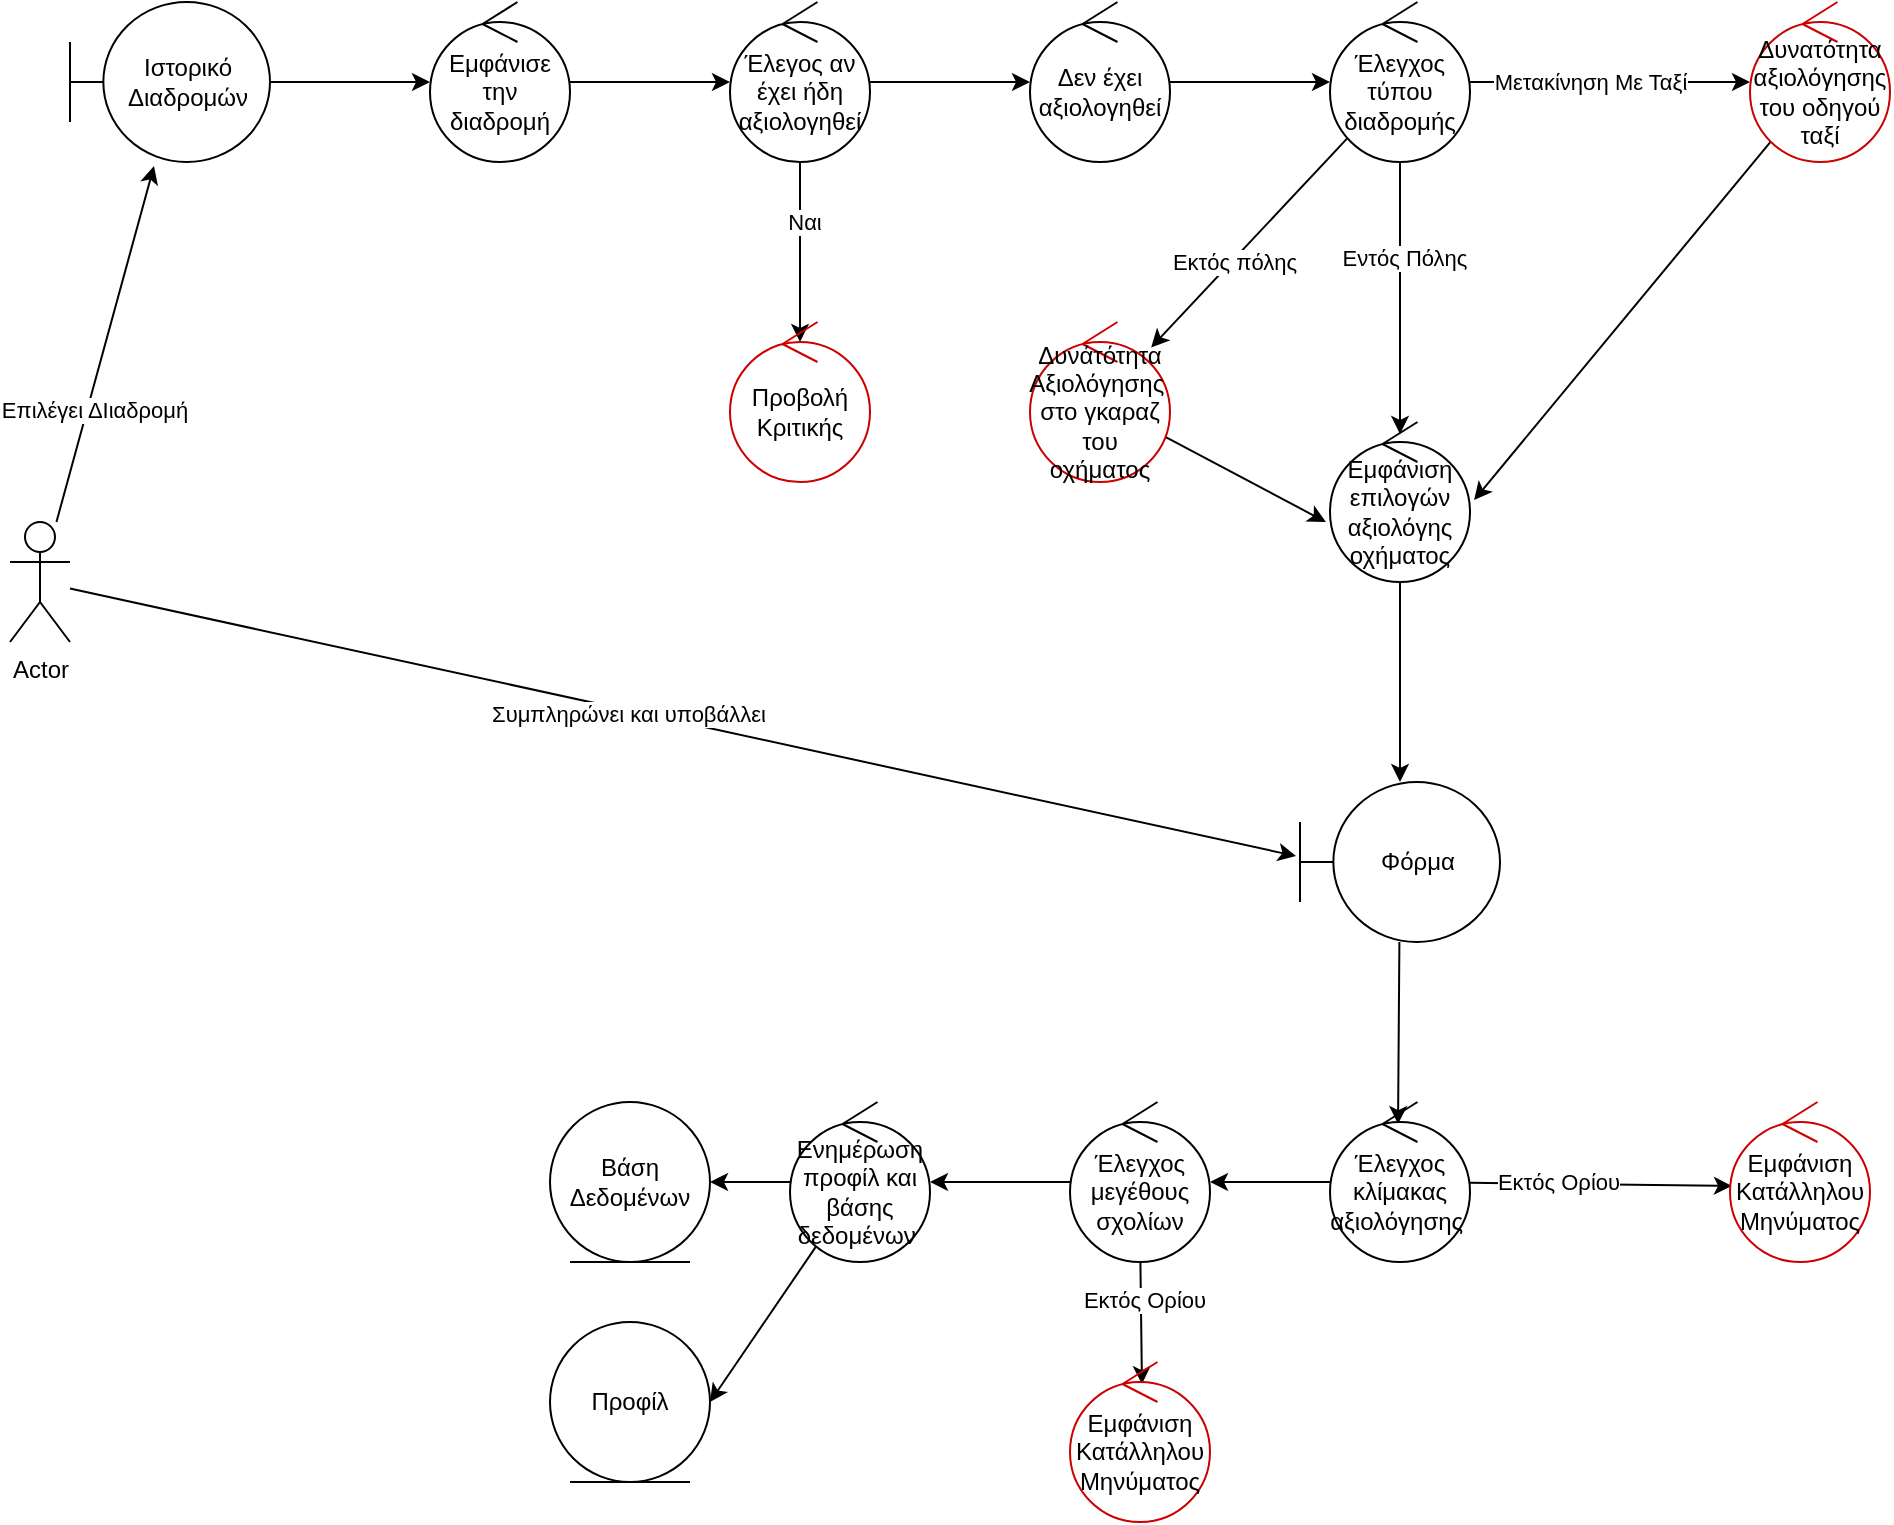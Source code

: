 <mxfile>
    <diagram id="tMwVYfzn25PWMmUZTQfm" name="Page-1">
        <mxGraphModel dx="1725" dy="1139" grid="1" gridSize="10" guides="1" tooltips="1" connect="1" arrows="1" fold="1" page="1" pageScale="1" pageWidth="850" pageHeight="1100" math="0" shadow="0">
            <root>
                <mxCell id="0"/>
                <mxCell id="1" parent="0"/>
                <mxCell id="17" style="edgeStyle=none;html=1;entryX=0.42;entryY=1.025;entryDx=0;entryDy=0;entryPerimeter=0;" edge="1" parent="1" source="2" target="10">
                    <mxGeometry relative="1" as="geometry"/>
                </mxCell>
                <mxCell id="18" value="Επιλέγει ΔΙιαδρομή" style="edgeLabel;html=1;align=center;verticalAlign=middle;resizable=0;points=[];" vertex="1" connectable="0" parent="17">
                    <mxGeometry x="-0.355" y="-3" relative="1" as="geometry">
                        <mxPoint as="offset"/>
                    </mxGeometry>
                </mxCell>
                <mxCell id="26" style="edgeStyle=none;html=1;entryX=-0.02;entryY=0.463;entryDx=0;entryDy=0;entryPerimeter=0;" edge="1" parent="1" source="2" target="24">
                    <mxGeometry relative="1" as="geometry"/>
                </mxCell>
                <mxCell id="27" value="Συμπληρώνει και υποβάλλει" style="edgeLabel;html=1;align=center;verticalAlign=middle;resizable=0;points=[];" vertex="1" connectable="0" parent="26">
                    <mxGeometry x="-0.088" y="-2" relative="1" as="geometry">
                        <mxPoint as="offset"/>
                    </mxGeometry>
                </mxCell>
                <mxCell id="2" value="Actor" style="shape=umlActor;verticalLabelPosition=bottom;verticalAlign=top;html=1;" vertex="1" parent="1">
                    <mxGeometry x="30" y="630" width="30" height="60" as="geometry"/>
                </mxCell>
                <mxCell id="5" value="" style="edgeStyle=none;html=1;" edge="1" parent="1" target="4">
                    <mxGeometry relative="1" as="geometry">
                        <mxPoint x="300" y="410" as="sourcePoint"/>
                    </mxGeometry>
                </mxCell>
                <mxCell id="7" value="" style="edgeStyle=none;html=1;" edge="1" parent="1" source="4" target="6">
                    <mxGeometry relative="1" as="geometry"/>
                </mxCell>
                <mxCell id="39" style="edgeStyle=none;html=1;" edge="1" parent="1" source="4">
                    <mxGeometry relative="1" as="geometry">
                        <mxPoint x="425" y="540" as="targetPoint"/>
                    </mxGeometry>
                </mxCell>
                <mxCell id="40" value="Ναι" style="edgeLabel;html=1;align=center;verticalAlign=middle;resizable=0;points=[];" vertex="1" connectable="0" parent="39">
                    <mxGeometry x="-0.333" y="2" relative="1" as="geometry">
                        <mxPoint as="offset"/>
                    </mxGeometry>
                </mxCell>
                <mxCell id="4" value="Έλεγος αν έχει ήδη αξιολογηθεί" style="ellipse;shape=umlControl;whiteSpace=wrap;html=1;" vertex="1" parent="1">
                    <mxGeometry x="390" y="370" width="70" height="80" as="geometry"/>
                </mxCell>
                <mxCell id="9" value="" style="edgeStyle=none;html=1;" edge="1" parent="1" source="6" target="8">
                    <mxGeometry relative="1" as="geometry"/>
                </mxCell>
                <mxCell id="6" value="Δεν έχει αξιολογηθεί" style="ellipse;shape=umlControl;whiteSpace=wrap;html=1;" vertex="1" parent="1">
                    <mxGeometry x="540" y="370" width="70" height="80" as="geometry"/>
                </mxCell>
                <mxCell id="14" value="" style="edgeStyle=none;html=1;entryX=0.5;entryY=0.075;entryDx=0;entryDy=0;entryPerimeter=0;" edge="1" parent="1" source="8" target="15">
                    <mxGeometry relative="1" as="geometry">
                        <mxPoint x="725" y="590" as="targetPoint"/>
                    </mxGeometry>
                </mxCell>
                <mxCell id="46" value="Εντός Πόλης" style="edgeLabel;html=1;align=center;verticalAlign=middle;resizable=0;points=[];" vertex="1" connectable="0" parent="14">
                    <mxGeometry x="-0.301" y="2" relative="1" as="geometry">
                        <mxPoint as="offset"/>
                    </mxGeometry>
                </mxCell>
                <mxCell id="43" style="edgeStyle=none;html=1;" edge="1" parent="1" source="8" target="42">
                    <mxGeometry relative="1" as="geometry"/>
                </mxCell>
                <mxCell id="45" value="Εκτός πόλης" style="edgeLabel;html=1;align=center;verticalAlign=middle;resizable=0;points=[];" vertex="1" connectable="0" parent="43">
                    <mxGeometry x="0.177" y="1" relative="1" as="geometry">
                        <mxPoint as="offset"/>
                    </mxGeometry>
                </mxCell>
                <mxCell id="48" style="edgeStyle=none;html=1;entryX=0;entryY=0.5;entryDx=0;entryDy=0;entryPerimeter=0;" edge="1" parent="1" source="8" target="47">
                    <mxGeometry relative="1" as="geometry"/>
                </mxCell>
                <mxCell id="49" value="Μετακίνηση Με Ταξί" style="edgeLabel;html=1;align=center;verticalAlign=middle;resizable=0;points=[];" vertex="1" connectable="0" parent="48">
                    <mxGeometry x="-0.3" relative="1" as="geometry">
                        <mxPoint x="11" as="offset"/>
                    </mxGeometry>
                </mxCell>
                <mxCell id="8" value="Έλεγχος τύπου διαδρομής" style="ellipse;shape=umlControl;whiteSpace=wrap;html=1;" vertex="1" parent="1">
                    <mxGeometry x="690" y="370" width="70" height="80" as="geometry"/>
                </mxCell>
                <mxCell id="23" value="" style="edgeStyle=none;html=1;" edge="1" parent="1" source="10" target="22">
                    <mxGeometry relative="1" as="geometry"/>
                </mxCell>
                <mxCell id="10" value="Ιστορικό Διαδρομών" style="shape=umlBoundary;whiteSpace=wrap;html=1;" vertex="1" parent="1">
                    <mxGeometry x="60" y="370" width="100" height="80" as="geometry"/>
                </mxCell>
                <mxCell id="28" value="" style="edgeStyle=none;html=1;" edge="1" parent="1" source="15" target="24">
                    <mxGeometry relative="1" as="geometry"/>
                </mxCell>
                <mxCell id="15" value="Εμφάνιση επιλογών αξιολόγης οχήματος" style="ellipse;shape=umlControl;whiteSpace=wrap;html=1;" vertex="1" parent="1">
                    <mxGeometry x="690" y="580" width="70" height="80" as="geometry"/>
                </mxCell>
                <mxCell id="22" value="Εμφάνισε την διαδρομή" style="ellipse;shape=umlControl;whiteSpace=wrap;html=1;" vertex="1" parent="1">
                    <mxGeometry x="240" y="370" width="70" height="80" as="geometry"/>
                </mxCell>
                <mxCell id="30" style="edgeStyle=none;html=1;entryX=0.486;entryY=0.138;entryDx=0;entryDy=0;entryPerimeter=0;" edge="1" parent="1" source="24" target="29">
                    <mxGeometry relative="1" as="geometry"/>
                </mxCell>
                <mxCell id="24" value="Φόρμα" style="shape=umlBoundary;whiteSpace=wrap;html=1;" vertex="1" parent="1">
                    <mxGeometry x="675" y="760" width="100" height="80" as="geometry"/>
                </mxCell>
                <mxCell id="32" value="" style="edgeStyle=none;html=1;" edge="1" parent="1" source="29" target="31">
                    <mxGeometry relative="1" as="geometry"/>
                </mxCell>
                <mxCell id="52" style="edgeStyle=none;html=1;entryX=0.014;entryY=0.525;entryDx=0;entryDy=0;entryPerimeter=0;" edge="1" parent="1" source="29" target="51">
                    <mxGeometry relative="1" as="geometry"/>
                </mxCell>
                <mxCell id="53" value="Εκτός Ορίου" style="edgeLabel;html=1;align=center;verticalAlign=middle;resizable=0;points=[];" vertex="1" connectable="0" parent="52">
                    <mxGeometry x="-0.433" y="2" relative="1" as="geometry">
                        <mxPoint x="7" y="1" as="offset"/>
                    </mxGeometry>
                </mxCell>
                <mxCell id="29" value="Έλεγχος κλίμακας αξιολόγησης&amp;nbsp;" style="ellipse;shape=umlControl;whiteSpace=wrap;html=1;" vertex="1" parent="1">
                    <mxGeometry x="690" y="920" width="70" height="80" as="geometry"/>
                </mxCell>
                <mxCell id="34" value="" style="edgeStyle=none;html=1;" edge="1" parent="1" source="31" target="33">
                    <mxGeometry relative="1" as="geometry"/>
                </mxCell>
                <mxCell id="55" style="edgeStyle=none;html=1;entryX=0.514;entryY=0.138;entryDx=0;entryDy=0;entryPerimeter=0;" edge="1" parent="1" source="31" target="54">
                    <mxGeometry relative="1" as="geometry"/>
                </mxCell>
                <mxCell id="56" value="Εκτός Ορίου" style="edgeLabel;html=1;align=center;verticalAlign=middle;resizable=0;points=[];" vertex="1" connectable="0" parent="55">
                    <mxGeometry x="-0.377" y="1" relative="1" as="geometry">
                        <mxPoint as="offset"/>
                    </mxGeometry>
                </mxCell>
                <mxCell id="31" value="Έλεγχος μεγέθους σχολίων" style="ellipse;shape=umlControl;whiteSpace=wrap;html=1;" vertex="1" parent="1">
                    <mxGeometry x="560" y="920" width="70" height="80" as="geometry"/>
                </mxCell>
                <mxCell id="36" value="" style="edgeStyle=none;html=1;" edge="1" parent="1" source="33" target="35">
                    <mxGeometry relative="1" as="geometry"/>
                </mxCell>
                <mxCell id="38" style="edgeStyle=none;html=1;entryX=1;entryY=0.5;entryDx=0;entryDy=0;" edge="1" parent="1" source="33" target="37">
                    <mxGeometry relative="1" as="geometry"/>
                </mxCell>
                <mxCell id="33" value="Ενημέρωση προφίλ και βάσης δεδομένων&amp;nbsp;" style="ellipse;shape=umlControl;whiteSpace=wrap;html=1;" vertex="1" parent="1">
                    <mxGeometry x="420" y="920" width="70" height="80" as="geometry"/>
                </mxCell>
                <mxCell id="35" value="Βάση Δεδομένων" style="ellipse;shape=umlEntity;whiteSpace=wrap;html=1;" vertex="1" parent="1">
                    <mxGeometry x="300" y="920" width="80" height="80" as="geometry"/>
                </mxCell>
                <mxCell id="37" value="Προφίλ" style="ellipse;shape=umlEntity;whiteSpace=wrap;html=1;" vertex="1" parent="1">
                    <mxGeometry x="300" y="1030" width="80" height="80" as="geometry"/>
                </mxCell>
                <mxCell id="41" value="Προβολή Κριτικής" style="ellipse;shape=umlControl;whiteSpace=wrap;html=1;strokeColor=#CC0000;" vertex="1" parent="1">
                    <mxGeometry x="390" y="530" width="70" height="80" as="geometry"/>
                </mxCell>
                <mxCell id="44" style="edgeStyle=none;html=1;entryX=-0.029;entryY=0.625;entryDx=0;entryDy=0;entryPerimeter=0;" edge="1" parent="1" source="42" target="15">
                    <mxGeometry relative="1" as="geometry"/>
                </mxCell>
                <mxCell id="42" value="Δυνάτότητα Αξιολόγησης&amp;nbsp; στο γκαραζ του οχήματος" style="ellipse;shape=umlControl;whiteSpace=wrap;html=1;strokeColor=#CC0000;" vertex="1" parent="1">
                    <mxGeometry x="540" y="530" width="70" height="80" as="geometry"/>
                </mxCell>
                <mxCell id="50" style="edgeStyle=none;html=1;entryX=1.029;entryY=0.488;entryDx=0;entryDy=0;entryPerimeter=0;" edge="1" parent="1" source="47" target="15">
                    <mxGeometry relative="1" as="geometry"/>
                </mxCell>
                <mxCell id="47" value="Δυνατότητα αξιολόγησης του οδηγού ταξί" style="ellipse;shape=umlControl;whiteSpace=wrap;html=1;strokeColor=#CC0000;" vertex="1" parent="1">
                    <mxGeometry x="900" y="370" width="70" height="80" as="geometry"/>
                </mxCell>
                <mxCell id="51" value="Εμφάνιση Κατάλληλου Μηνύματος" style="ellipse;shape=umlControl;whiteSpace=wrap;html=1;strokeColor=#CC0000;" vertex="1" parent="1">
                    <mxGeometry x="890" y="920" width="70" height="80" as="geometry"/>
                </mxCell>
                <mxCell id="54" value="Εμφάνιση Κατάλληλου Μηνύματος" style="ellipse;shape=umlControl;whiteSpace=wrap;html=1;strokeColor=#CC0000;" vertex="1" parent="1">
                    <mxGeometry x="560" y="1050" width="70" height="80" as="geometry"/>
                </mxCell>
            </root>
        </mxGraphModel>
    </diagram>
</mxfile>